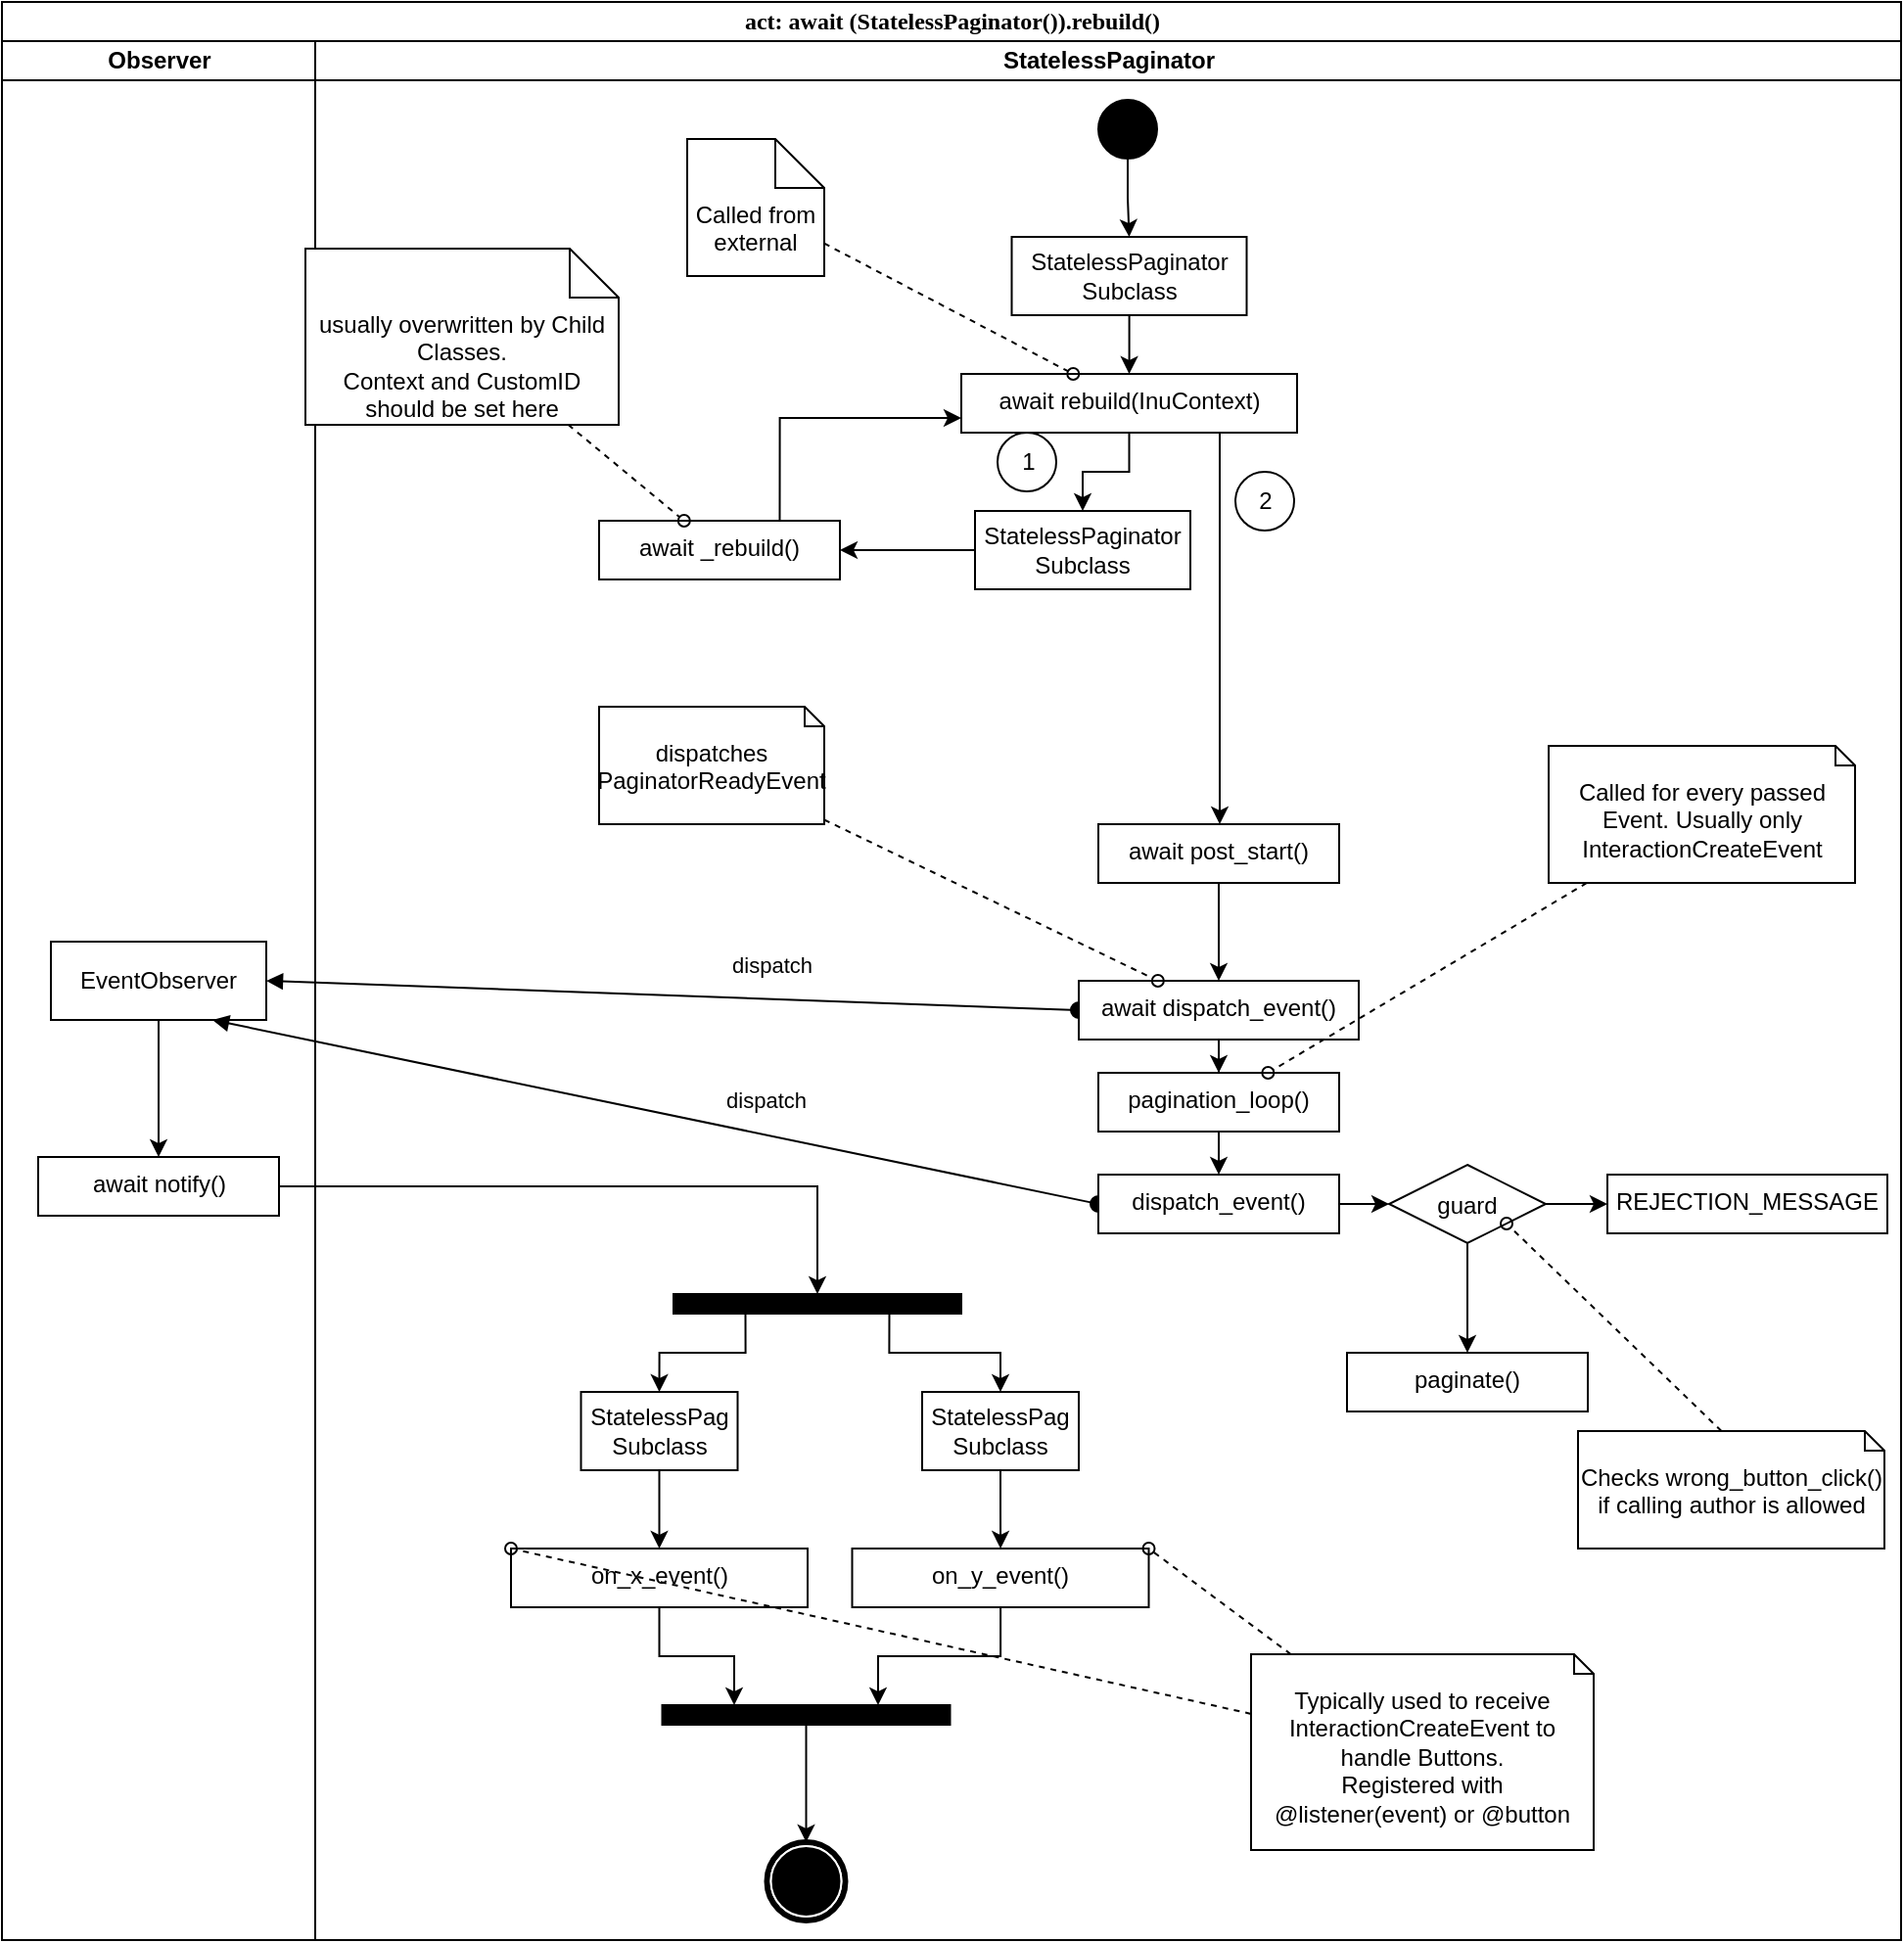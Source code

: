 <mxfile>
    <diagram name="Page-1" id="0783ab3e-0a74-02c8-0abd-f7b4e66b4bec">
        <mxGraphModel dx="1359" dy="281" grid="0" gridSize="10" guides="1" tooltips="1" connect="1" arrows="1" fold="1" page="0" pageScale="1" pageWidth="850" pageHeight="1100" background="none" math="0" shadow="0">
            <root>
                <mxCell id="0"/>
                <mxCell id="1" parent="0"/>
                <mxCell id="1c1d494c118603dd-1" value="act: await (StatelessPaginator()).rebuild()" style="swimlane;html=1;childLayout=stackLayout;startSize=20;rounded=0;shadow=0;comic=0;labelBackgroundColor=none;strokeWidth=1;fontFamily=Verdana;fontSize=12;align=center;" parent="1" vertex="1">
                    <mxGeometry x="-130" y="55" width="970" height="990" as="geometry"/>
                </mxCell>
                <mxCell id="3u8W6zC5VIIRUBdJZ0iT-127" value="dispatch" style="html=1;verticalAlign=bottom;startArrow=oval;startFill=1;endArrow=block;startSize=8;curved=0;rounded=0;exitX=0;exitY=0.5;exitDx=0;exitDy=0;entryX=1;entryY=0.5;entryDx=0;entryDy=0;" parent="1c1d494c118603dd-1" source="3u8W6zC5VIIRUBdJZ0iT-96" target="3u8W6zC5VIIRUBdJZ0iT-98" edge="1">
                    <mxGeometry x="-0.241" y="-8" width="60" relative="1" as="geometry">
                        <mxPoint x="360" y="670" as="sourcePoint"/>
                        <mxPoint x="410" y="560" as="targetPoint"/>
                        <mxPoint as="offset"/>
                    </mxGeometry>
                </mxCell>
                <mxCell id="1c1d494c118603dd-2" value="Observer" style="swimlane;html=1;startSize=20;rounded=0;" parent="1c1d494c118603dd-1" vertex="1">
                    <mxGeometry y="20" width="160" height="970" as="geometry"/>
                </mxCell>
                <mxCell id="3u8W6zC5VIIRUBdJZ0iT-107" style="edgeStyle=orthogonalEdgeStyle;rounded=0;orthogonalLoop=1;jettySize=auto;html=1;entryX=0.5;entryY=0;entryDx=0;entryDy=0;" parent="1c1d494c118603dd-2" source="3u8W6zC5VIIRUBdJZ0iT-98" target="3u8W6zC5VIIRUBdJZ0iT-106" edge="1">
                    <mxGeometry relative="1" as="geometry"/>
                </mxCell>
                <mxCell id="3u8W6zC5VIIRUBdJZ0iT-98" value="EventObserver" style="fontStyle=0;html=1;whiteSpace=wrap;rounded=0;" parent="1c1d494c118603dd-2" vertex="1">
                    <mxGeometry x="25" y="460" width="110" height="40" as="geometry"/>
                </mxCell>
                <mxCell id="3u8W6zC5VIIRUBdJZ0iT-106" value="await notify()" style="html=1;align=center;verticalAlign=top;rounded=0;absoluteArcSize=1;arcSize=10;dashed=0;whiteSpace=wrap;" parent="1c1d494c118603dd-2" vertex="1">
                    <mxGeometry x="18.5" y="570" width="123" height="30" as="geometry"/>
                </mxCell>
                <mxCell id="3u8W6zC5VIIRUBdJZ0iT-130" value="dispatch" style="html=1;verticalAlign=bottom;startArrow=oval;startFill=1;endArrow=block;startSize=8;curved=0;rounded=0;exitX=0;exitY=0.5;exitDx=0;exitDy=0;entryX=0.75;entryY=1;entryDx=0;entryDy=0;" parent="1c1d494c118603dd-1" source="3u8W6zC5VIIRUBdJZ0iT-128" target="3u8W6zC5VIIRUBdJZ0iT-98" edge="1">
                    <mxGeometry x="-0.241" y="-8" width="60" relative="1" as="geometry">
                        <mxPoint x="650" y="525" as="sourcePoint"/>
                        <mxPoint x="200" y="480" as="targetPoint"/>
                        <mxPoint as="offset"/>
                    </mxGeometry>
                </mxCell>
                <mxCell id="3u8W6zC5VIIRUBdJZ0iT-156" style="edgeStyle=orthogonalEdgeStyle;rounded=0;orthogonalLoop=1;jettySize=auto;html=1;entryX=0.5;entryY=0;entryDx=0;entryDy=0;" parent="1c1d494c118603dd-1" source="3u8W6zC5VIIRUBdJZ0iT-106" target="3u8W6zC5VIIRUBdJZ0iT-136" edge="1">
                    <mxGeometry relative="1" as="geometry"/>
                </mxCell>
                <mxCell id="1c1d494c118603dd-3" value="StatelessPaginator" style="swimlane;html=1;startSize=20;rounded=0;" parent="1c1d494c118603dd-1" vertex="1">
                    <mxGeometry x="160" y="20" width="810" height="970" as="geometry"/>
                </mxCell>
                <mxCell id="3u8W6zC5VIIRUBdJZ0iT-72" style="edgeStyle=orthogonalEdgeStyle;rounded=0;orthogonalLoop=1;jettySize=auto;html=1;" parent="1c1d494c118603dd-3" source="3u8W6zC5VIIRUBdJZ0iT-83" target="3u8W6zC5VIIRUBdJZ0iT-71" edge="1">
                    <mxGeometry relative="1" as="geometry"/>
                </mxCell>
                <mxCell id="3u8W6zC5VIIRUBdJZ0iT-85" style="edgeStyle=orthogonalEdgeStyle;rounded=0;orthogonalLoop=1;jettySize=auto;html=1;entryX=0.5;entryY=0;entryDx=0;entryDy=0;" parent="1c1d494c118603dd-3" source="3u8W6zC5VIIRUBdJZ0iT-70" target="3u8W6zC5VIIRUBdJZ0iT-83" edge="1">
                    <mxGeometry relative="1" as="geometry"/>
                </mxCell>
                <mxCell id="3u8W6zC5VIIRUBdJZ0iT-70" value="" style="ellipse;fillColor=strokeColor;html=1;rounded=0;" parent="1c1d494c118603dd-3" vertex="1">
                    <mxGeometry x="400" y="30" width="30" height="30" as="geometry"/>
                </mxCell>
                <mxCell id="3u8W6zC5VIIRUBdJZ0iT-91" style="edgeStyle=orthogonalEdgeStyle;rounded=0;orthogonalLoop=1;jettySize=auto;html=1;" parent="1c1d494c118603dd-3" source="3u8W6zC5VIIRUBdJZ0iT-71" target="3u8W6zC5VIIRUBdJZ0iT-90" edge="1">
                    <mxGeometry relative="1" as="geometry"/>
                </mxCell>
                <mxCell id="3u8W6zC5VIIRUBdJZ0iT-95" style="edgeStyle=orthogonalEdgeStyle;rounded=0;orthogonalLoop=1;jettySize=auto;html=1;" parent="1c1d494c118603dd-3" source="3u8W6zC5VIIRUBdJZ0iT-71" target="3u8W6zC5VIIRUBdJZ0iT-88" edge="1">
                    <mxGeometry relative="1" as="geometry">
                        <Array as="points">
                            <mxPoint x="462" y="250"/>
                            <mxPoint x="462" y="250"/>
                        </Array>
                    </mxGeometry>
                </mxCell>
                <mxCell id="3u8W6zC5VIIRUBdJZ0iT-71" value="await rebuild(InuContext)" style="html=1;align=center;verticalAlign=top;rounded=0;absoluteArcSize=1;arcSize=10;dashed=0;whiteSpace=wrap;" parent="1c1d494c118603dd-3" vertex="1">
                    <mxGeometry x="330" y="170" width="171.5" height="30" as="geometry"/>
                </mxCell>
                <mxCell id="3u8W6zC5VIIRUBdJZ0iT-77" value="Called from external" style="shape=note2;boundedLbl=1;whiteSpace=wrap;html=1;size=25;verticalAlign=top;align=center;rounded=0;" parent="1c1d494c118603dd-3" vertex="1">
                    <mxGeometry x="190" y="50" width="70" height="70" as="geometry"/>
                </mxCell>
                <mxCell id="3u8W6zC5VIIRUBdJZ0iT-78" style="rounded=0;orthogonalLoop=1;jettySize=auto;html=1;endArrow=oval;endFill=0;dashed=1;" parent="1c1d494c118603dd-3" source="3u8W6zC5VIIRUBdJZ0iT-77" target="3u8W6zC5VIIRUBdJZ0iT-71" edge="1">
                    <mxGeometry relative="1" as="geometry"/>
                </mxCell>
                <mxCell id="3u8W6zC5VIIRUBdJZ0iT-94" style="edgeStyle=orthogonalEdgeStyle;rounded=0;orthogonalLoop=1;jettySize=auto;html=1;exitX=0.75;exitY=0;exitDx=0;exitDy=0;entryX=0;entryY=0.75;entryDx=0;entryDy=0;" parent="1c1d494c118603dd-3" source="3u8W6zC5VIIRUBdJZ0iT-80" target="3u8W6zC5VIIRUBdJZ0iT-71" edge="1">
                    <mxGeometry relative="1" as="geometry"/>
                </mxCell>
                <mxCell id="3u8W6zC5VIIRUBdJZ0iT-80" value="await _rebuild()" style="html=1;align=center;verticalAlign=top;rounded=0;absoluteArcSize=1;arcSize=10;dashed=0;whiteSpace=wrap;" parent="1c1d494c118603dd-3" vertex="1">
                    <mxGeometry x="145" y="245" width="123" height="30" as="geometry"/>
                </mxCell>
                <mxCell id="3u8W6zC5VIIRUBdJZ0iT-81" value="&lt;div&gt;usually overwritten by Child Classes.&lt;/div&gt;&lt;div&gt;Context and CustomID should be set here&lt;br&gt;&lt;/div&gt;" style="shape=note2;boundedLbl=1;whiteSpace=wrap;html=1;size=25;verticalAlign=top;align=center;rounded=0;" parent="1c1d494c118603dd-3" vertex="1">
                    <mxGeometry x="-5" y="106" width="160" height="90" as="geometry"/>
                </mxCell>
                <mxCell id="3u8W6zC5VIIRUBdJZ0iT-82" style="rounded=0;orthogonalLoop=1;jettySize=auto;html=1;endArrow=oval;endFill=0;dashed=1;" parent="1c1d494c118603dd-3" source="3u8W6zC5VIIRUBdJZ0iT-81" target="3u8W6zC5VIIRUBdJZ0iT-80" edge="1">
                    <mxGeometry relative="1" as="geometry">
                        <mxPoint x="337.25" y="215" as="sourcePoint"/>
                        <mxPoint x="305.25" y="420" as="targetPoint"/>
                    </mxGeometry>
                </mxCell>
                <mxCell id="3u8W6zC5VIIRUBdJZ0iT-83" value="StatelessPaginator Subclass" style="fontStyle=0;html=1;whiteSpace=wrap;rounded=0;" parent="1c1d494c118603dd-3" vertex="1">
                    <mxGeometry x="355.75" y="100" width="120" height="40" as="geometry"/>
                </mxCell>
                <mxCell id="3u8W6zC5VIIRUBdJZ0iT-97" value="" style="edgeStyle=orthogonalEdgeStyle;rounded=0;orthogonalLoop=1;jettySize=auto;html=1;" parent="1c1d494c118603dd-3" source="3u8W6zC5VIIRUBdJZ0iT-88" target="3u8W6zC5VIIRUBdJZ0iT-96" edge="1">
                    <mxGeometry relative="1" as="geometry"/>
                </mxCell>
                <mxCell id="3u8W6zC5VIIRUBdJZ0iT-88" value="await post_start()" style="html=1;align=center;verticalAlign=top;rounded=0;absoluteArcSize=1;arcSize=10;dashed=0;whiteSpace=wrap;" parent="1c1d494c118603dd-3" vertex="1">
                    <mxGeometry x="400" y="400" width="123" height="30" as="geometry"/>
                </mxCell>
                <mxCell id="3u8W6zC5VIIRUBdJZ0iT-92" style="edgeStyle=orthogonalEdgeStyle;rounded=0;orthogonalLoop=1;jettySize=auto;html=1;entryX=1;entryY=0.5;entryDx=0;entryDy=0;" parent="1c1d494c118603dd-3" source="3u8W6zC5VIIRUBdJZ0iT-90" target="3u8W6zC5VIIRUBdJZ0iT-80" edge="1">
                    <mxGeometry relative="1" as="geometry"/>
                </mxCell>
                <mxCell id="3u8W6zC5VIIRUBdJZ0iT-90" value="StatelessPaginator Subclass" style="fontStyle=0;html=1;whiteSpace=wrap;rounded=0;" parent="1c1d494c118603dd-3" vertex="1">
                    <mxGeometry x="337" y="240" width="110" height="40" as="geometry"/>
                </mxCell>
                <mxCell id="3u8W6zC5VIIRUBdJZ0iT-124" style="edgeStyle=orthogonalEdgeStyle;rounded=0;orthogonalLoop=1;jettySize=auto;html=1;entryX=0.5;entryY=0;entryDx=0;entryDy=0;" parent="1c1d494c118603dd-3" source="3u8W6zC5VIIRUBdJZ0iT-96" target="3u8W6zC5VIIRUBdJZ0iT-123" edge="1">
                    <mxGeometry relative="1" as="geometry"/>
                </mxCell>
                <mxCell id="3u8W6zC5VIIRUBdJZ0iT-96" value="await dispatch_event()" style="html=1;align=center;verticalAlign=top;rounded=0;absoluteArcSize=1;arcSize=10;dashed=0;whiteSpace=wrap;" parent="1c1d494c118603dd-3" vertex="1">
                    <mxGeometry x="390" y="480" width="143" height="30" as="geometry"/>
                </mxCell>
                <mxCell id="3u8W6zC5VIIRUBdJZ0iT-100" value="&lt;div&gt;dispatches PaginatorReadyEvent&lt;/div&gt;" style="shape=note2;boundedLbl=1;whiteSpace=wrap;html=1;size=10;verticalAlign=top;align=center;rounded=0;" parent="1c1d494c118603dd-3" vertex="1">
                    <mxGeometry x="145" y="340" width="115" height="60" as="geometry"/>
                </mxCell>
                <mxCell id="3u8W6zC5VIIRUBdJZ0iT-103" value="1" style="ellipse;html=1;rounded=0;" parent="1c1d494c118603dd-3" vertex="1">
                    <mxGeometry x="348.5" y="200" width="30" height="30" as="geometry"/>
                </mxCell>
                <mxCell id="3u8W6zC5VIIRUBdJZ0iT-105" value="2" style="ellipse;html=1;rounded=0;" parent="1c1d494c118603dd-3" vertex="1">
                    <mxGeometry x="470" y="220" width="30" height="30" as="geometry"/>
                </mxCell>
                <mxCell id="3u8W6zC5VIIRUBdJZ0iT-141" style="edgeStyle=orthogonalEdgeStyle;rounded=0;orthogonalLoop=1;jettySize=auto;html=1;entryX=0.25;entryY=0;entryDx=0;entryDy=0;" parent="1c1d494c118603dd-3" source="3u8W6zC5VIIRUBdJZ0iT-112" target="3u8W6zC5VIIRUBdJZ0iT-140" edge="1">
                    <mxGeometry relative="1" as="geometry"/>
                </mxCell>
                <mxCell id="3u8W6zC5VIIRUBdJZ0iT-112" value="on_x_event()" style="html=1;align=center;verticalAlign=top;rounded=0;absoluteArcSize=1;arcSize=10;dashed=0;whiteSpace=wrap;" parent="1c1d494c118603dd-3" vertex="1">
                    <mxGeometry x="100" y="770" width="151.5" height="30" as="geometry"/>
                </mxCell>
                <mxCell id="3u8W6zC5VIIRUBdJZ0iT-114" style="edgeStyle=orthogonalEdgeStyle;rounded=0;orthogonalLoop=1;jettySize=auto;html=1;entryX=0.5;entryY=0;entryDx=0;entryDy=0;exitX=0.5;exitY=1;exitDx=0;exitDy=0;" parent="1c1d494c118603dd-3" source="3u8W6zC5VIIRUBdJZ0iT-113" target="3u8W6zC5VIIRUBdJZ0iT-112" edge="1">
                    <mxGeometry relative="1" as="geometry"/>
                </mxCell>
                <mxCell id="3u8W6zC5VIIRUBdJZ0iT-113" value="&lt;div&gt;StatelessPag&lt;/div&gt;&lt;div&gt;Subclass&lt;/div&gt;" style="fontStyle=0;html=1;whiteSpace=wrap;rounded=0;" parent="1c1d494c118603dd-3" vertex="1">
                    <mxGeometry x="135.75" y="690" width="80" height="40" as="geometry"/>
                </mxCell>
                <mxCell id="3u8W6zC5VIIRUBdJZ0iT-129" style="edgeStyle=orthogonalEdgeStyle;rounded=0;orthogonalLoop=1;jettySize=auto;html=1;" parent="1c1d494c118603dd-3" source="3u8W6zC5VIIRUBdJZ0iT-123" target="3u8W6zC5VIIRUBdJZ0iT-128" edge="1">
                    <mxGeometry relative="1" as="geometry"/>
                </mxCell>
                <mxCell id="3u8W6zC5VIIRUBdJZ0iT-123" value="pagination_loop()" style="html=1;align=center;verticalAlign=top;rounded=0;absoluteArcSize=1;arcSize=10;dashed=0;whiteSpace=wrap;" parent="1c1d494c118603dd-3" vertex="1">
                    <mxGeometry x="400" y="527" width="123" height="30" as="geometry"/>
                </mxCell>
                <mxCell id="3u8W6zC5VIIRUBdJZ0iT-101" style="rounded=0;orthogonalLoop=1;jettySize=auto;html=1;endArrow=oval;endFill=0;dashed=1;" parent="1c1d494c118603dd-3" source="3u8W6zC5VIIRUBdJZ0iT-100" target="3u8W6zC5VIIRUBdJZ0iT-96" edge="1">
                    <mxGeometry relative="1" as="geometry">
                        <mxPoint x="200" y="245" as="sourcePoint"/>
                        <mxPoint x="145" y="470" as="targetPoint"/>
                    </mxGeometry>
                </mxCell>
                <mxCell id="3u8W6zC5VIIRUBdJZ0iT-148" style="edgeStyle=orthogonalEdgeStyle;rounded=0;orthogonalLoop=1;jettySize=auto;html=1;entryX=0;entryY=0.5;entryDx=0;entryDy=0;" parent="1c1d494c118603dd-3" source="3u8W6zC5VIIRUBdJZ0iT-128" target="3u8W6zC5VIIRUBdJZ0iT-147" edge="1">
                    <mxGeometry relative="1" as="geometry"/>
                </mxCell>
                <mxCell id="3u8W6zC5VIIRUBdJZ0iT-128" value="dispatch_event()" style="html=1;align=center;verticalAlign=top;rounded=0;absoluteArcSize=1;arcSize=10;dashed=0;whiteSpace=wrap;" parent="1c1d494c118603dd-3" vertex="1">
                    <mxGeometry x="400" y="579" width="123" height="30" as="geometry"/>
                </mxCell>
                <mxCell id="3u8W6zC5VIIRUBdJZ0iT-142" style="edgeStyle=orthogonalEdgeStyle;rounded=0;orthogonalLoop=1;jettySize=auto;html=1;entryX=0.75;entryY=0;entryDx=0;entryDy=0;" parent="1c1d494c118603dd-3" source="3u8W6zC5VIIRUBdJZ0iT-132" target="3u8W6zC5VIIRUBdJZ0iT-140" edge="1">
                    <mxGeometry relative="1" as="geometry"/>
                </mxCell>
                <mxCell id="3u8W6zC5VIIRUBdJZ0iT-132" value="on_y_event()" style="html=1;align=center;verticalAlign=top;rounded=0;absoluteArcSize=1;arcSize=10;dashed=0;whiteSpace=wrap;" parent="1c1d494c118603dd-3" vertex="1">
                    <mxGeometry x="274.25" y="770" width="151.5" height="30" as="geometry"/>
                </mxCell>
                <mxCell id="3u8W6zC5VIIRUBdJZ0iT-135" style="edgeStyle=orthogonalEdgeStyle;rounded=0;orthogonalLoop=1;jettySize=auto;html=1;" parent="1c1d494c118603dd-3" source="3u8W6zC5VIIRUBdJZ0iT-134" target="3u8W6zC5VIIRUBdJZ0iT-132" edge="1">
                    <mxGeometry relative="1" as="geometry"/>
                </mxCell>
                <mxCell id="3u8W6zC5VIIRUBdJZ0iT-134" value="&lt;div&gt;StatelessPag&lt;/div&gt;&lt;div&gt;Subclass&lt;/div&gt;" style="fontStyle=0;html=1;whiteSpace=wrap;rounded=0;" parent="1c1d494c118603dd-3" vertex="1">
                    <mxGeometry x="310" y="690" width="80" height="40" as="geometry"/>
                </mxCell>
                <mxCell id="3u8W6zC5VIIRUBdJZ0iT-138" style="edgeStyle=orthogonalEdgeStyle;rounded=0;orthogonalLoop=1;jettySize=auto;html=1;exitX=0.25;exitY=1;exitDx=0;exitDy=0;entryX=0.5;entryY=0;entryDx=0;entryDy=0;" parent="1c1d494c118603dd-3" source="3u8W6zC5VIIRUBdJZ0iT-136" target="3u8W6zC5VIIRUBdJZ0iT-113" edge="1">
                    <mxGeometry relative="1" as="geometry"/>
                </mxCell>
                <mxCell id="3u8W6zC5VIIRUBdJZ0iT-139" style="edgeStyle=orthogonalEdgeStyle;rounded=0;orthogonalLoop=1;jettySize=auto;html=1;exitX=0.75;exitY=1;exitDx=0;exitDy=0;entryX=0.5;entryY=0;entryDx=0;entryDy=0;" parent="1c1d494c118603dd-3" source="3u8W6zC5VIIRUBdJZ0iT-136" target="3u8W6zC5VIIRUBdJZ0iT-134" edge="1">
                    <mxGeometry relative="1" as="geometry"/>
                </mxCell>
                <mxCell id="3u8W6zC5VIIRUBdJZ0iT-136" value="" style="whiteSpace=wrap;html=1;rounded=0;shadow=0;comic=0;labelBackgroundColor=none;strokeWidth=1;fillColor=#000000;fontFamily=Verdana;fontSize=12;align=center;rotation=0;" parent="1c1d494c118603dd-3" vertex="1">
                    <mxGeometry x="183" y="640" width="147" height="10" as="geometry"/>
                </mxCell>
                <mxCell id="3u8W6zC5VIIRUBdJZ0iT-144" style="edgeStyle=orthogonalEdgeStyle;rounded=0;orthogonalLoop=1;jettySize=auto;html=1;entryX=0.5;entryY=0;entryDx=0;entryDy=0;" parent="1c1d494c118603dd-3" source="3u8W6zC5VIIRUBdJZ0iT-140" target="3u8W6zC5VIIRUBdJZ0iT-143" edge="1">
                    <mxGeometry relative="1" as="geometry"/>
                </mxCell>
                <mxCell id="3u8W6zC5VIIRUBdJZ0iT-140" value="" style="whiteSpace=wrap;html=1;rounded=0;shadow=0;comic=0;labelBackgroundColor=none;strokeWidth=1;fillColor=#000000;fontFamily=Verdana;fontSize=12;align=center;rotation=0;" parent="1c1d494c118603dd-3" vertex="1">
                    <mxGeometry x="177.25" y="850" width="147" height="10" as="geometry"/>
                </mxCell>
                <mxCell id="3u8W6zC5VIIRUBdJZ0iT-143" value="" style="shape=mxgraph.bpmn.shape;html=1;verticalLabelPosition=bottom;labelBackgroundColor=#ffffff;verticalAlign=top;perimeter=ellipsePerimeter;outline=end;symbol=terminate;rounded=0;shadow=0;comic=0;strokeWidth=1;fontFamily=Verdana;fontSize=12;align=center;" parent="1c1d494c118603dd-3" vertex="1">
                    <mxGeometry x="230.75" y="920" width="40" height="40" as="geometry"/>
                </mxCell>
                <mxCell id="3u8W6zC5VIIRUBdJZ0iT-116" value="&lt;div&gt;Typically used to receive InteractionCreateEvent to handle Buttons.&lt;/div&gt;&lt;div&gt;Registered with @listener(event) or @button&lt;br&gt;&lt;/div&gt;" style="shape=note2;boundedLbl=1;whiteSpace=wrap;html=1;size=10;verticalAlign=top;align=center;rounded=0;" parent="1c1d494c118603dd-3" vertex="1">
                    <mxGeometry x="478" y="824" width="175" height="100" as="geometry"/>
                </mxCell>
                <mxCell id="3u8W6zC5VIIRUBdJZ0iT-117" style="rounded=0;orthogonalLoop=1;jettySize=auto;html=1;entryX=0;entryY=0;entryDx=0;entryDy=0;dashed=1;endArrow=oval;endFill=0;" parent="1c1d494c118603dd-3" source="3u8W6zC5VIIRUBdJZ0iT-116" target="3u8W6zC5VIIRUBdJZ0iT-112" edge="1">
                    <mxGeometry relative="1" as="geometry"/>
                </mxCell>
                <mxCell id="3u8W6zC5VIIRUBdJZ0iT-146" style="rounded=0;orthogonalLoop=1;jettySize=auto;html=1;entryX=1;entryY=0;entryDx=0;entryDy=0;dashed=1;endArrow=oval;endFill=0;" parent="1c1d494c118603dd-3" source="3u8W6zC5VIIRUBdJZ0iT-116" target="3u8W6zC5VIIRUBdJZ0iT-132" edge="1">
                    <mxGeometry relative="1" as="geometry">
                        <mxPoint x="550" y="730" as="sourcePoint"/>
                        <mxPoint x="110" y="780" as="targetPoint"/>
                    </mxGeometry>
                </mxCell>
                <mxCell id="3u8W6zC5VIIRUBdJZ0iT-149" style="edgeStyle=orthogonalEdgeStyle;rounded=0;orthogonalLoop=1;jettySize=auto;html=1;" parent="1c1d494c118603dd-3" source="3u8W6zC5VIIRUBdJZ0iT-147" target="3u8W6zC5VIIRUBdJZ0iT-150" edge="1">
                    <mxGeometry relative="1" as="geometry">
                        <mxPoint x="610.0" y="650.0" as="targetPoint"/>
                    </mxGeometry>
                </mxCell>
                <mxCell id="3u8W6zC5VIIRUBdJZ0iT-152" style="edgeStyle=orthogonalEdgeStyle;rounded=0;orthogonalLoop=1;jettySize=auto;html=1;" parent="1c1d494c118603dd-3" source="3u8W6zC5VIIRUBdJZ0iT-147" target="3u8W6zC5VIIRUBdJZ0iT-151" edge="1">
                    <mxGeometry relative="1" as="geometry"/>
                </mxCell>
                <mxCell id="3u8W6zC5VIIRUBdJZ0iT-147" value="guard" style="rhombus;rounded=0;" parent="1c1d494c118603dd-3" vertex="1">
                    <mxGeometry x="548.5" y="574" width="80" height="40" as="geometry"/>
                </mxCell>
                <mxCell id="3u8W6zC5VIIRUBdJZ0iT-150" value="paginate()" style="html=1;align=center;verticalAlign=top;rounded=0;absoluteArcSize=1;arcSize=10;dashed=0;whiteSpace=wrap;" parent="1c1d494c118603dd-3" vertex="1">
                    <mxGeometry x="527" y="670" width="123" height="30" as="geometry"/>
                </mxCell>
                <mxCell id="3u8W6zC5VIIRUBdJZ0iT-151" value="REJECTION_MESSAGE" style="html=1;align=center;verticalAlign=top;rounded=0;absoluteArcSize=1;arcSize=10;dashed=0;whiteSpace=wrap;" parent="1c1d494c118603dd-3" vertex="1">
                    <mxGeometry x="660" y="579" width="143" height="30" as="geometry"/>
                </mxCell>
                <mxCell id="3u8W6zC5VIIRUBdJZ0iT-153" value="Checks wrong_button_click() if calling author is allowed" style="shape=note2;boundedLbl=1;whiteSpace=wrap;html=1;size=10;verticalAlign=top;align=center;rounded=0;" parent="1c1d494c118603dd-3" vertex="1">
                    <mxGeometry x="645" y="710" width="156.5" height="60" as="geometry"/>
                </mxCell>
                <mxCell id="3u8W6zC5VIIRUBdJZ0iT-154" style="rounded=0;orthogonalLoop=1;jettySize=auto;html=1;entryX=1;entryY=1;entryDx=0;entryDy=0;dashed=1;endArrow=oval;endFill=0;exitX=0;exitY=0;exitDx=73.25;exitDy=0;exitPerimeter=0;" parent="1c1d494c118603dd-3" source="3u8W6zC5VIIRUBdJZ0iT-153" target="3u8W6zC5VIIRUBdJZ0iT-147" edge="1">
                    <mxGeometry relative="1" as="geometry">
                        <mxPoint x="520" y="870" as="sourcePoint"/>
                        <mxPoint x="436" y="780" as="targetPoint"/>
                    </mxGeometry>
                </mxCell>
                <mxCell id="3u8W6zC5VIIRUBdJZ0iT-125" value="Called for every passed Event. Usually only InteractionCreateEvent" style="shape=note2;boundedLbl=1;whiteSpace=wrap;html=1;size=10;verticalAlign=top;align=center;rounded=0;" parent="1" vertex="1">
                    <mxGeometry x="660" y="435" width="156.5" height="70" as="geometry"/>
                </mxCell>
                <mxCell id="3u8W6zC5VIIRUBdJZ0iT-126" style="rounded=0;orthogonalLoop=1;jettySize=auto;html=1;dashed=1;endArrow=oval;endFill=0;" parent="1" source="3u8W6zC5VIIRUBdJZ0iT-125" target="3u8W6zC5VIIRUBdJZ0iT-123" edge="1">
                    <mxGeometry relative="1" as="geometry">
                        <mxPoint x="67" y="778" as="sourcePoint"/>
                        <mxPoint x="572" y="595" as="targetPoint"/>
                    </mxGeometry>
                </mxCell>
            </root>
        </mxGraphModel>
    </diagram>
</mxfile>